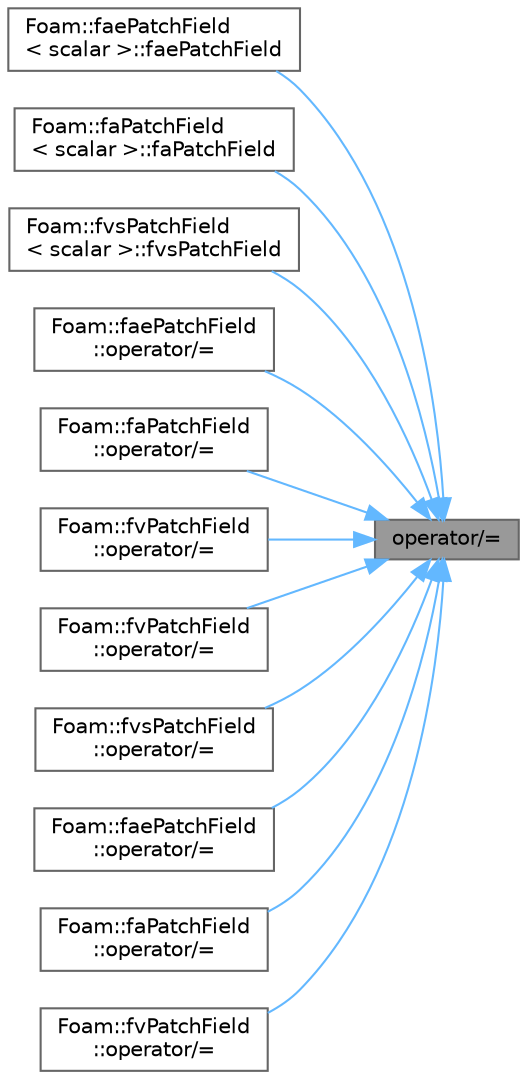 digraph "operator/="
{
 // LATEX_PDF_SIZE
  bgcolor="transparent";
  edge [fontname=Helvetica,fontsize=10,labelfontname=Helvetica,labelfontsize=10];
  node [fontname=Helvetica,fontsize=10,shape=box,height=0.2,width=0.4];
  rankdir="RL";
  Node1 [id="Node000001",label="operator/=",height=0.2,width=0.4,color="gray40", fillcolor="grey60", style="filled", fontcolor="black",tooltip=" "];
  Node1 -> Node2 [id="edge1_Node000001_Node000002",dir="back",color="steelblue1",style="solid",tooltip=" "];
  Node2 [id="Node000002",label="Foam::faePatchField\l\< scalar \>::faePatchField",height=0.2,width=0.4,color="grey40", fillcolor="white", style="filled",URL="$classFoam_1_1faePatchField.html#a1c6cfb19059fce797a9e19c463dcbf33",tooltip=" "];
  Node1 -> Node3 [id="edge2_Node000001_Node000003",dir="back",color="steelblue1",style="solid",tooltip=" "];
  Node3 [id="Node000003",label="Foam::faPatchField\l\< scalar \>::faPatchField",height=0.2,width=0.4,color="grey40", fillcolor="white", style="filled",URL="$classFoam_1_1faPatchField.html#ae698fecb9f64a991dfba90d308153c25",tooltip=" "];
  Node1 -> Node4 [id="edge3_Node000001_Node000004",dir="back",color="steelblue1",style="solid",tooltip=" "];
  Node4 [id="Node000004",label="Foam::fvsPatchField\l\< scalar \>::fvsPatchField",height=0.2,width=0.4,color="grey40", fillcolor="white", style="filled",URL="$classFoam_1_1fvsPatchField.html#ac1e41f0255a5c3906bc43eaa2c0fc4bf",tooltip=" "];
  Node1 -> Node5 [id="edge4_Node000001_Node000005",dir="back",color="steelblue1",style="solid",tooltip=" "];
  Node5 [id="Node000005",label="Foam::faePatchField\l::operator/=",height=0.2,width=0.4,color="grey40", fillcolor="white", style="filled",URL="$classFoam_1_1faePatchField.html#aaecb08e8c683944b88222caa3778c0e3",tooltip=" "];
  Node1 -> Node6 [id="edge5_Node000001_Node000006",dir="back",color="steelblue1",style="solid",tooltip=" "];
  Node6 [id="Node000006",label="Foam::faPatchField\l::operator/=",height=0.2,width=0.4,color="grey40", fillcolor="white", style="filled",URL="$classFoam_1_1faPatchField.html#a525c9abd06f0969576f58336cfc20a1a",tooltip=" "];
  Node1 -> Node7 [id="edge6_Node000001_Node000007",dir="back",color="steelblue1",style="solid",tooltip=" "];
  Node7 [id="Node000007",label="Foam::fvPatchField\l::operator/=",height=0.2,width=0.4,color="grey40", fillcolor="white", style="filled",URL="$classFoam_1_1fvPatchField.html#a7266cf959709e1897059821879045351",tooltip=" "];
  Node1 -> Node8 [id="edge7_Node000001_Node000008",dir="back",color="steelblue1",style="solid",tooltip=" "];
  Node8 [id="Node000008",label="Foam::fvPatchField\l::operator/=",height=0.2,width=0.4,color="grey40", fillcolor="white", style="filled",URL="$classFoam_1_1fvPatchField.html#ada84c5b1b6373d51394fb24808818394",tooltip=" "];
  Node1 -> Node9 [id="edge8_Node000001_Node000009",dir="back",color="steelblue1",style="solid",tooltip=" "];
  Node9 [id="Node000009",label="Foam::fvsPatchField\l::operator/=",height=0.2,width=0.4,color="grey40", fillcolor="white", style="filled",URL="$classFoam_1_1fvsPatchField.html#ab48562ec0316ad4224410a9faa90b98c",tooltip=" "];
  Node1 -> Node10 [id="edge9_Node000001_Node000010",dir="back",color="steelblue1",style="solid",tooltip=" "];
  Node10 [id="Node000010",label="Foam::faePatchField\l::operator/=",height=0.2,width=0.4,color="grey40", fillcolor="white", style="filled",URL="$classFoam_1_1faePatchField.html#a974af988e2b06b3a8f644ba16dadbe4f",tooltip=" "];
  Node1 -> Node11 [id="edge10_Node000001_Node000011",dir="back",color="steelblue1",style="solid",tooltip=" "];
  Node11 [id="Node000011",label="Foam::faPatchField\l::operator/=",height=0.2,width=0.4,color="grey40", fillcolor="white", style="filled",URL="$classFoam_1_1faPatchField.html#a974af988e2b06b3a8f644ba16dadbe4f",tooltip=" "];
  Node1 -> Node12 [id="edge11_Node000001_Node000012",dir="back",color="steelblue1",style="solid",tooltip=" "];
  Node12 [id="Node000012",label="Foam::fvPatchField\l::operator/=",height=0.2,width=0.4,color="grey40", fillcolor="white", style="filled",URL="$classFoam_1_1fvPatchField.html#a974af988e2b06b3a8f644ba16dadbe4f",tooltip=" "];
}
